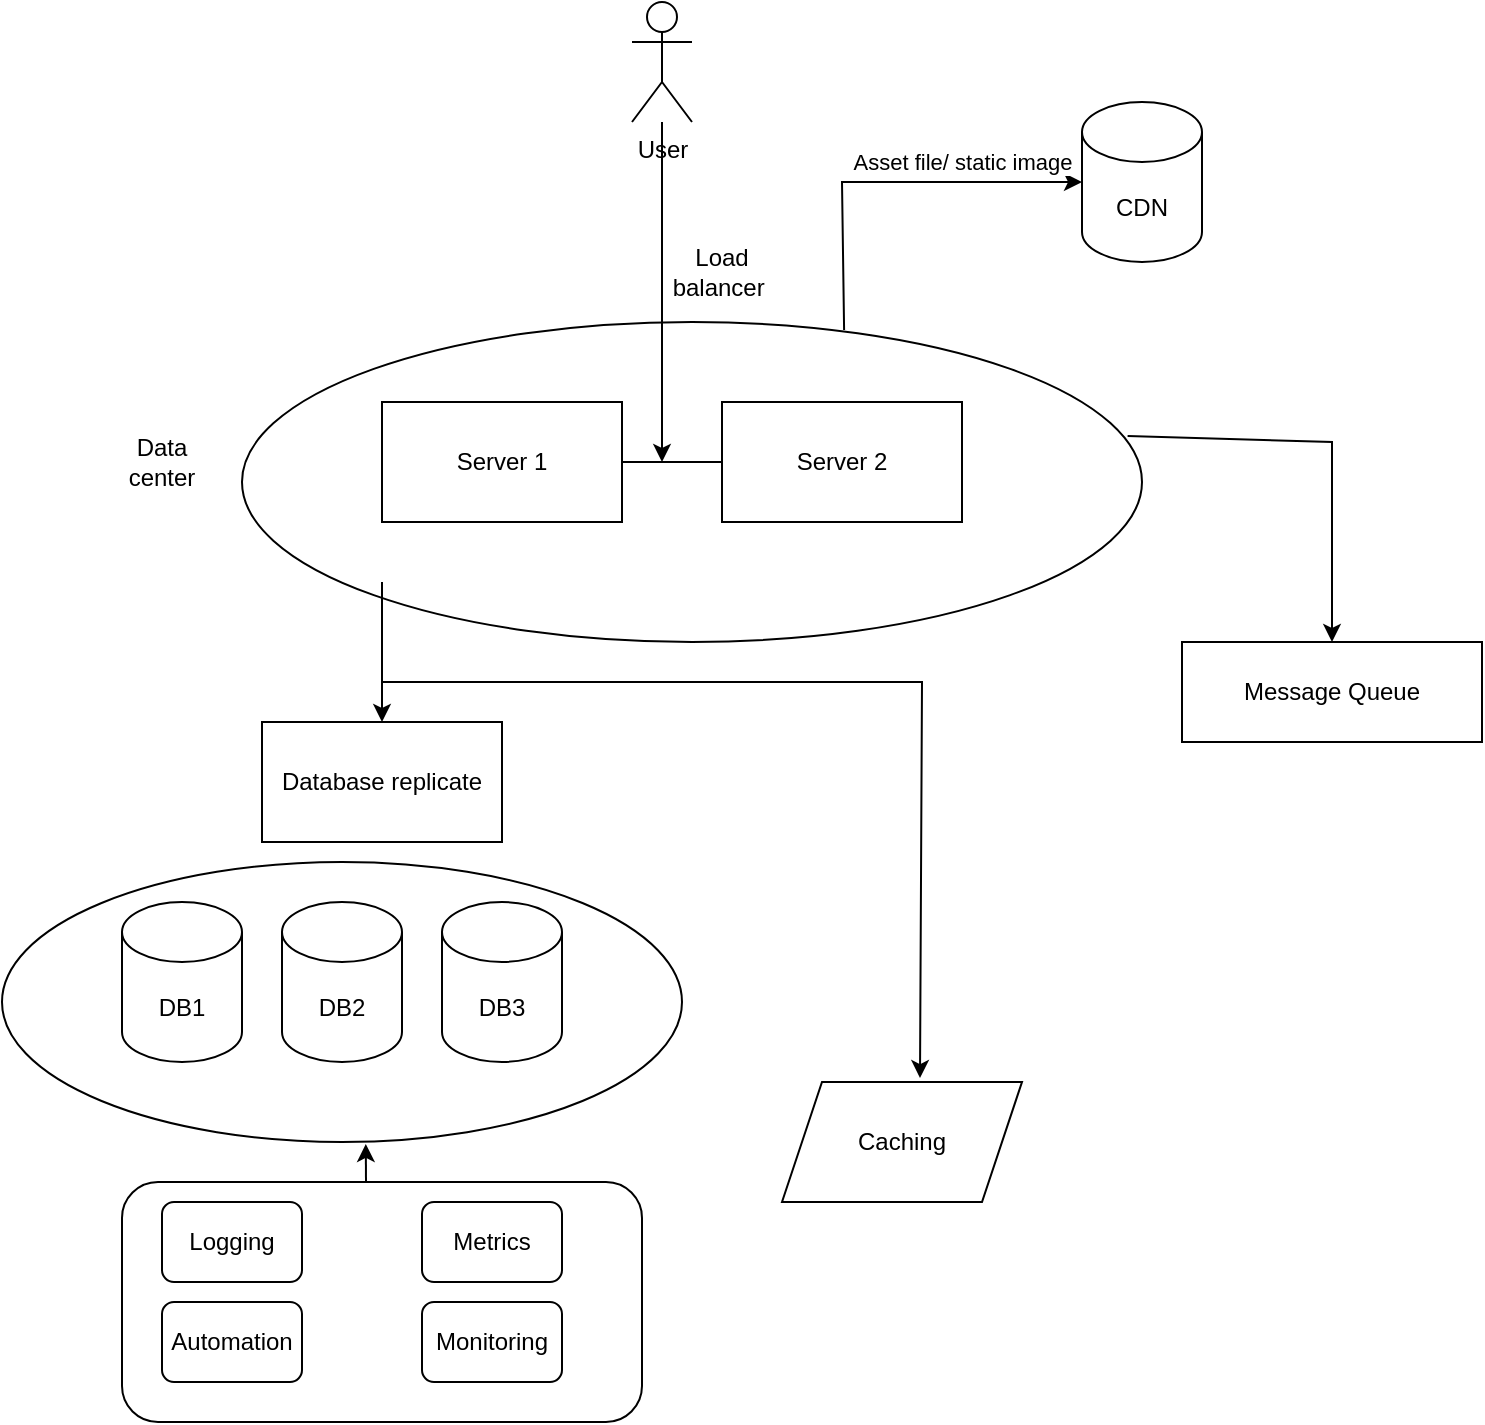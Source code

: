 <mxfile version="20.4.0"><diagram id="49K5VyOsms00T_4NvEox" name="Page-1"><mxGraphModel dx="1426" dy="828" grid="1" gridSize="10" guides="1" tooltips="1" connect="1" arrows="1" fold="1" page="1" pageScale="1" pageWidth="850" pageHeight="1100" math="0" shadow="0"><root><mxCell id="0"/><mxCell id="1" parent="0"/><mxCell id="Fx6gk5xOxXQr-cKwo7zK-37" value="" style="ellipse;whiteSpace=wrap;html=1;" vertex="1" parent="1"><mxGeometry x="80" y="490" width="340" height="140" as="geometry"/></mxCell><mxCell id="Fx6gk5xOxXQr-cKwo7zK-24" value="" style="ellipse;whiteSpace=wrap;html=1;" vertex="1" parent="1"><mxGeometry x="200" y="220" width="450" height="160" as="geometry"/></mxCell><mxCell id="Fx6gk5xOxXQr-cKwo7zK-4" value="User&lt;br&gt;" style="shape=umlActor;verticalLabelPosition=bottom;verticalAlign=top;html=1;outlineConnect=0;" vertex="1" parent="1"><mxGeometry x="395" y="60" width="30" height="60" as="geometry"/></mxCell><mxCell id="Fx6gk5xOxXQr-cKwo7zK-5" value="Server 1" style="rounded=0;whiteSpace=wrap;html=1;" vertex="1" parent="1"><mxGeometry x="270" y="260" width="120" height="60" as="geometry"/></mxCell><mxCell id="Fx6gk5xOxXQr-cKwo7zK-6" value="Server 2" style="rounded=0;whiteSpace=wrap;html=1;" vertex="1" parent="1"><mxGeometry x="440" y="260" width="120" height="60" as="geometry"/></mxCell><mxCell id="Fx6gk5xOxXQr-cKwo7zK-10" value="" style="endArrow=classic;html=1;rounded=0;" edge="1" parent="1" source="Fx6gk5xOxXQr-cKwo7zK-4"><mxGeometry width="50" height="50" relative="1" as="geometry"><mxPoint x="410" y="160" as="sourcePoint"/><mxPoint x="410" y="290" as="targetPoint"/></mxGeometry></mxCell><mxCell id="Fx6gk5xOxXQr-cKwo7zK-11" value="Load balancer&amp;nbsp;" style="text;html=1;strokeColor=none;fillColor=none;align=center;verticalAlign=middle;whiteSpace=wrap;rounded=0;" vertex="1" parent="1"><mxGeometry x="410" y="180" width="60" height="30" as="geometry"/></mxCell><mxCell id="Fx6gk5xOxXQr-cKwo7zK-15" value="" style="endArrow=none;html=1;rounded=0;exitX=1;exitY=0.5;exitDx=0;exitDy=0;" edge="1" parent="1" source="Fx6gk5xOxXQr-cKwo7zK-5"><mxGeometry width="50" height="50" relative="1" as="geometry"><mxPoint x="390" y="340" as="sourcePoint"/><mxPoint x="440" y="290" as="targetPoint"/></mxGeometry></mxCell><mxCell id="Fx6gk5xOxXQr-cKwo7zK-25" value="CDN" style="shape=cylinder3;whiteSpace=wrap;html=1;boundedLbl=1;backgroundOutline=1;size=15;" vertex="1" parent="1"><mxGeometry x="620" y="110" width="60" height="80" as="geometry"/></mxCell><mxCell id="Fx6gk5xOxXQr-cKwo7zK-26" value="" style="endArrow=classic;html=1;rounded=0;exitX=0.669;exitY=0.025;exitDx=0;exitDy=0;exitPerimeter=0;" edge="1" parent="1" source="Fx6gk5xOxXQr-cKwo7zK-24"><mxGeometry width="50" height="50" relative="1" as="geometry"><mxPoint x="570" y="200" as="sourcePoint"/><mxPoint x="620" y="150" as="targetPoint"/><Array as="points"><mxPoint x="500" y="150"/></Array></mxGeometry></mxCell><mxCell id="Fx6gk5xOxXQr-cKwo7zK-27" value="Asset file/ static image" style="edgeLabel;html=1;align=center;verticalAlign=middle;resizable=0;points=[];" vertex="1" connectable="0" parent="Fx6gk5xOxXQr-cKwo7zK-26"><mxGeometry x="0.671" relative="1" as="geometry"><mxPoint x="-28" y="-10" as="offset"/></mxGeometry></mxCell><mxCell id="Fx6gk5xOxXQr-cKwo7zK-28" value="Data center" style="text;html=1;strokeColor=none;fillColor=none;align=center;verticalAlign=middle;whiteSpace=wrap;rounded=0;" vertex="1" parent="1"><mxGeometry x="130" y="275" width="60" height="30" as="geometry"/></mxCell><mxCell id="Fx6gk5xOxXQr-cKwo7zK-30" value="Database replicate" style="rounded=0;whiteSpace=wrap;html=1;" vertex="1" parent="1"><mxGeometry x="210" y="420" width="120" height="60" as="geometry"/></mxCell><mxCell id="Fx6gk5xOxXQr-cKwo7zK-32" value="DB1" style="shape=cylinder3;whiteSpace=wrap;html=1;boundedLbl=1;backgroundOutline=1;size=15;" vertex="1" parent="1"><mxGeometry x="140" y="510" width="60" height="80" as="geometry"/></mxCell><mxCell id="Fx6gk5xOxXQr-cKwo7zK-34" value="DB2" style="shape=cylinder3;whiteSpace=wrap;html=1;boundedLbl=1;backgroundOutline=1;size=15;" vertex="1" parent="1"><mxGeometry x="220" y="510" width="60" height="80" as="geometry"/></mxCell><mxCell id="Fx6gk5xOxXQr-cKwo7zK-35" value="DB3" style="shape=cylinder3;whiteSpace=wrap;html=1;boundedLbl=1;backgroundOutline=1;size=15;" vertex="1" parent="1"><mxGeometry x="300" y="510" width="60" height="80" as="geometry"/></mxCell><mxCell id="Fx6gk5xOxXQr-cKwo7zK-38" value="Caching" style="shape=parallelogram;perimeter=parallelogramPerimeter;whiteSpace=wrap;html=1;fixedSize=1;" vertex="1" parent="1"><mxGeometry x="470" y="600" width="120" height="60" as="geometry"/></mxCell><mxCell id="Fx6gk5xOxXQr-cKwo7zK-39" value="" style="endArrow=classic;html=1;rounded=0;entryX=0.5;entryY=0;entryDx=0;entryDy=0;" edge="1" parent="1" target="Fx6gk5xOxXQr-cKwo7zK-30"><mxGeometry width="50" height="50" relative="1" as="geometry"><mxPoint x="270" y="350" as="sourcePoint"/><mxPoint x="400" y="480" as="targetPoint"/></mxGeometry></mxCell><mxCell id="Fx6gk5xOxXQr-cKwo7zK-40" value="" style="endArrow=classic;html=1;rounded=0;entryX=0.575;entryY=-0.033;entryDx=0;entryDy=0;entryPerimeter=0;" edge="1" parent="1" target="Fx6gk5xOxXQr-cKwo7zK-38"><mxGeometry width="50" height="50" relative="1" as="geometry"><mxPoint x="270" y="400" as="sourcePoint"/><mxPoint x="475" y="390" as="targetPoint"/><Array as="points"><mxPoint x="520" y="400"/><mxPoint x="540" y="400"/></Array></mxGeometry></mxCell><mxCell id="Fx6gk5xOxXQr-cKwo7zK-43" value="" style="rounded=1;whiteSpace=wrap;html=1;" vertex="1" parent="1"><mxGeometry x="140" y="650" width="260" height="120" as="geometry"/></mxCell><mxCell id="Fx6gk5xOxXQr-cKwo7zK-44" value="Logging" style="rounded=1;whiteSpace=wrap;html=1;" vertex="1" parent="1"><mxGeometry x="160" y="660" width="70" height="40" as="geometry"/></mxCell><mxCell id="Fx6gk5xOxXQr-cKwo7zK-45" value="Metrics" style="rounded=1;whiteSpace=wrap;html=1;" vertex="1" parent="1"><mxGeometry x="290" y="660" width="70" height="40" as="geometry"/></mxCell><mxCell id="Fx6gk5xOxXQr-cKwo7zK-46" value="Monitoring" style="rounded=1;whiteSpace=wrap;html=1;" vertex="1" parent="1"><mxGeometry x="290" y="710" width="70" height="40" as="geometry"/></mxCell><mxCell id="Fx6gk5xOxXQr-cKwo7zK-48" value="Automation" style="rounded=1;whiteSpace=wrap;html=1;" vertex="1" parent="1"><mxGeometry x="160" y="710" width="70" height="40" as="geometry"/></mxCell><mxCell id="Fx6gk5xOxXQr-cKwo7zK-49" value="" style="endArrow=classic;html=1;rounded=0;entryX=0.535;entryY=1.007;entryDx=0;entryDy=0;entryPerimeter=0;" edge="1" parent="1" target="Fx6gk5xOxXQr-cKwo7zK-37"><mxGeometry width="50" height="50" relative="1" as="geometry"><mxPoint x="262" y="650" as="sourcePoint"/><mxPoint x="300" y="630" as="targetPoint"/></mxGeometry></mxCell><mxCell id="Fx6gk5xOxXQr-cKwo7zK-50" value="Message Queue" style="rounded=0;whiteSpace=wrap;html=1;" vertex="1" parent="1"><mxGeometry x="670" y="380" width="150" height="50" as="geometry"/></mxCell><mxCell id="Fx6gk5xOxXQr-cKwo7zK-51" value="" style="endArrow=classic;html=1;rounded=0;entryX=0.5;entryY=0;entryDx=0;entryDy=0;exitX=0.984;exitY=0.356;exitDx=0;exitDy=0;exitPerimeter=0;" edge="1" parent="1" source="Fx6gk5xOxXQr-cKwo7zK-24" target="Fx6gk5xOxXQr-cKwo7zK-50"><mxGeometry width="50" height="50" relative="1" as="geometry"><mxPoint x="710" y="340" as="sourcePoint"/><mxPoint x="760" y="290" as="targetPoint"/><Array as="points"><mxPoint x="745" y="280"/></Array></mxGeometry></mxCell></root></mxGraphModel></diagram></mxfile>
